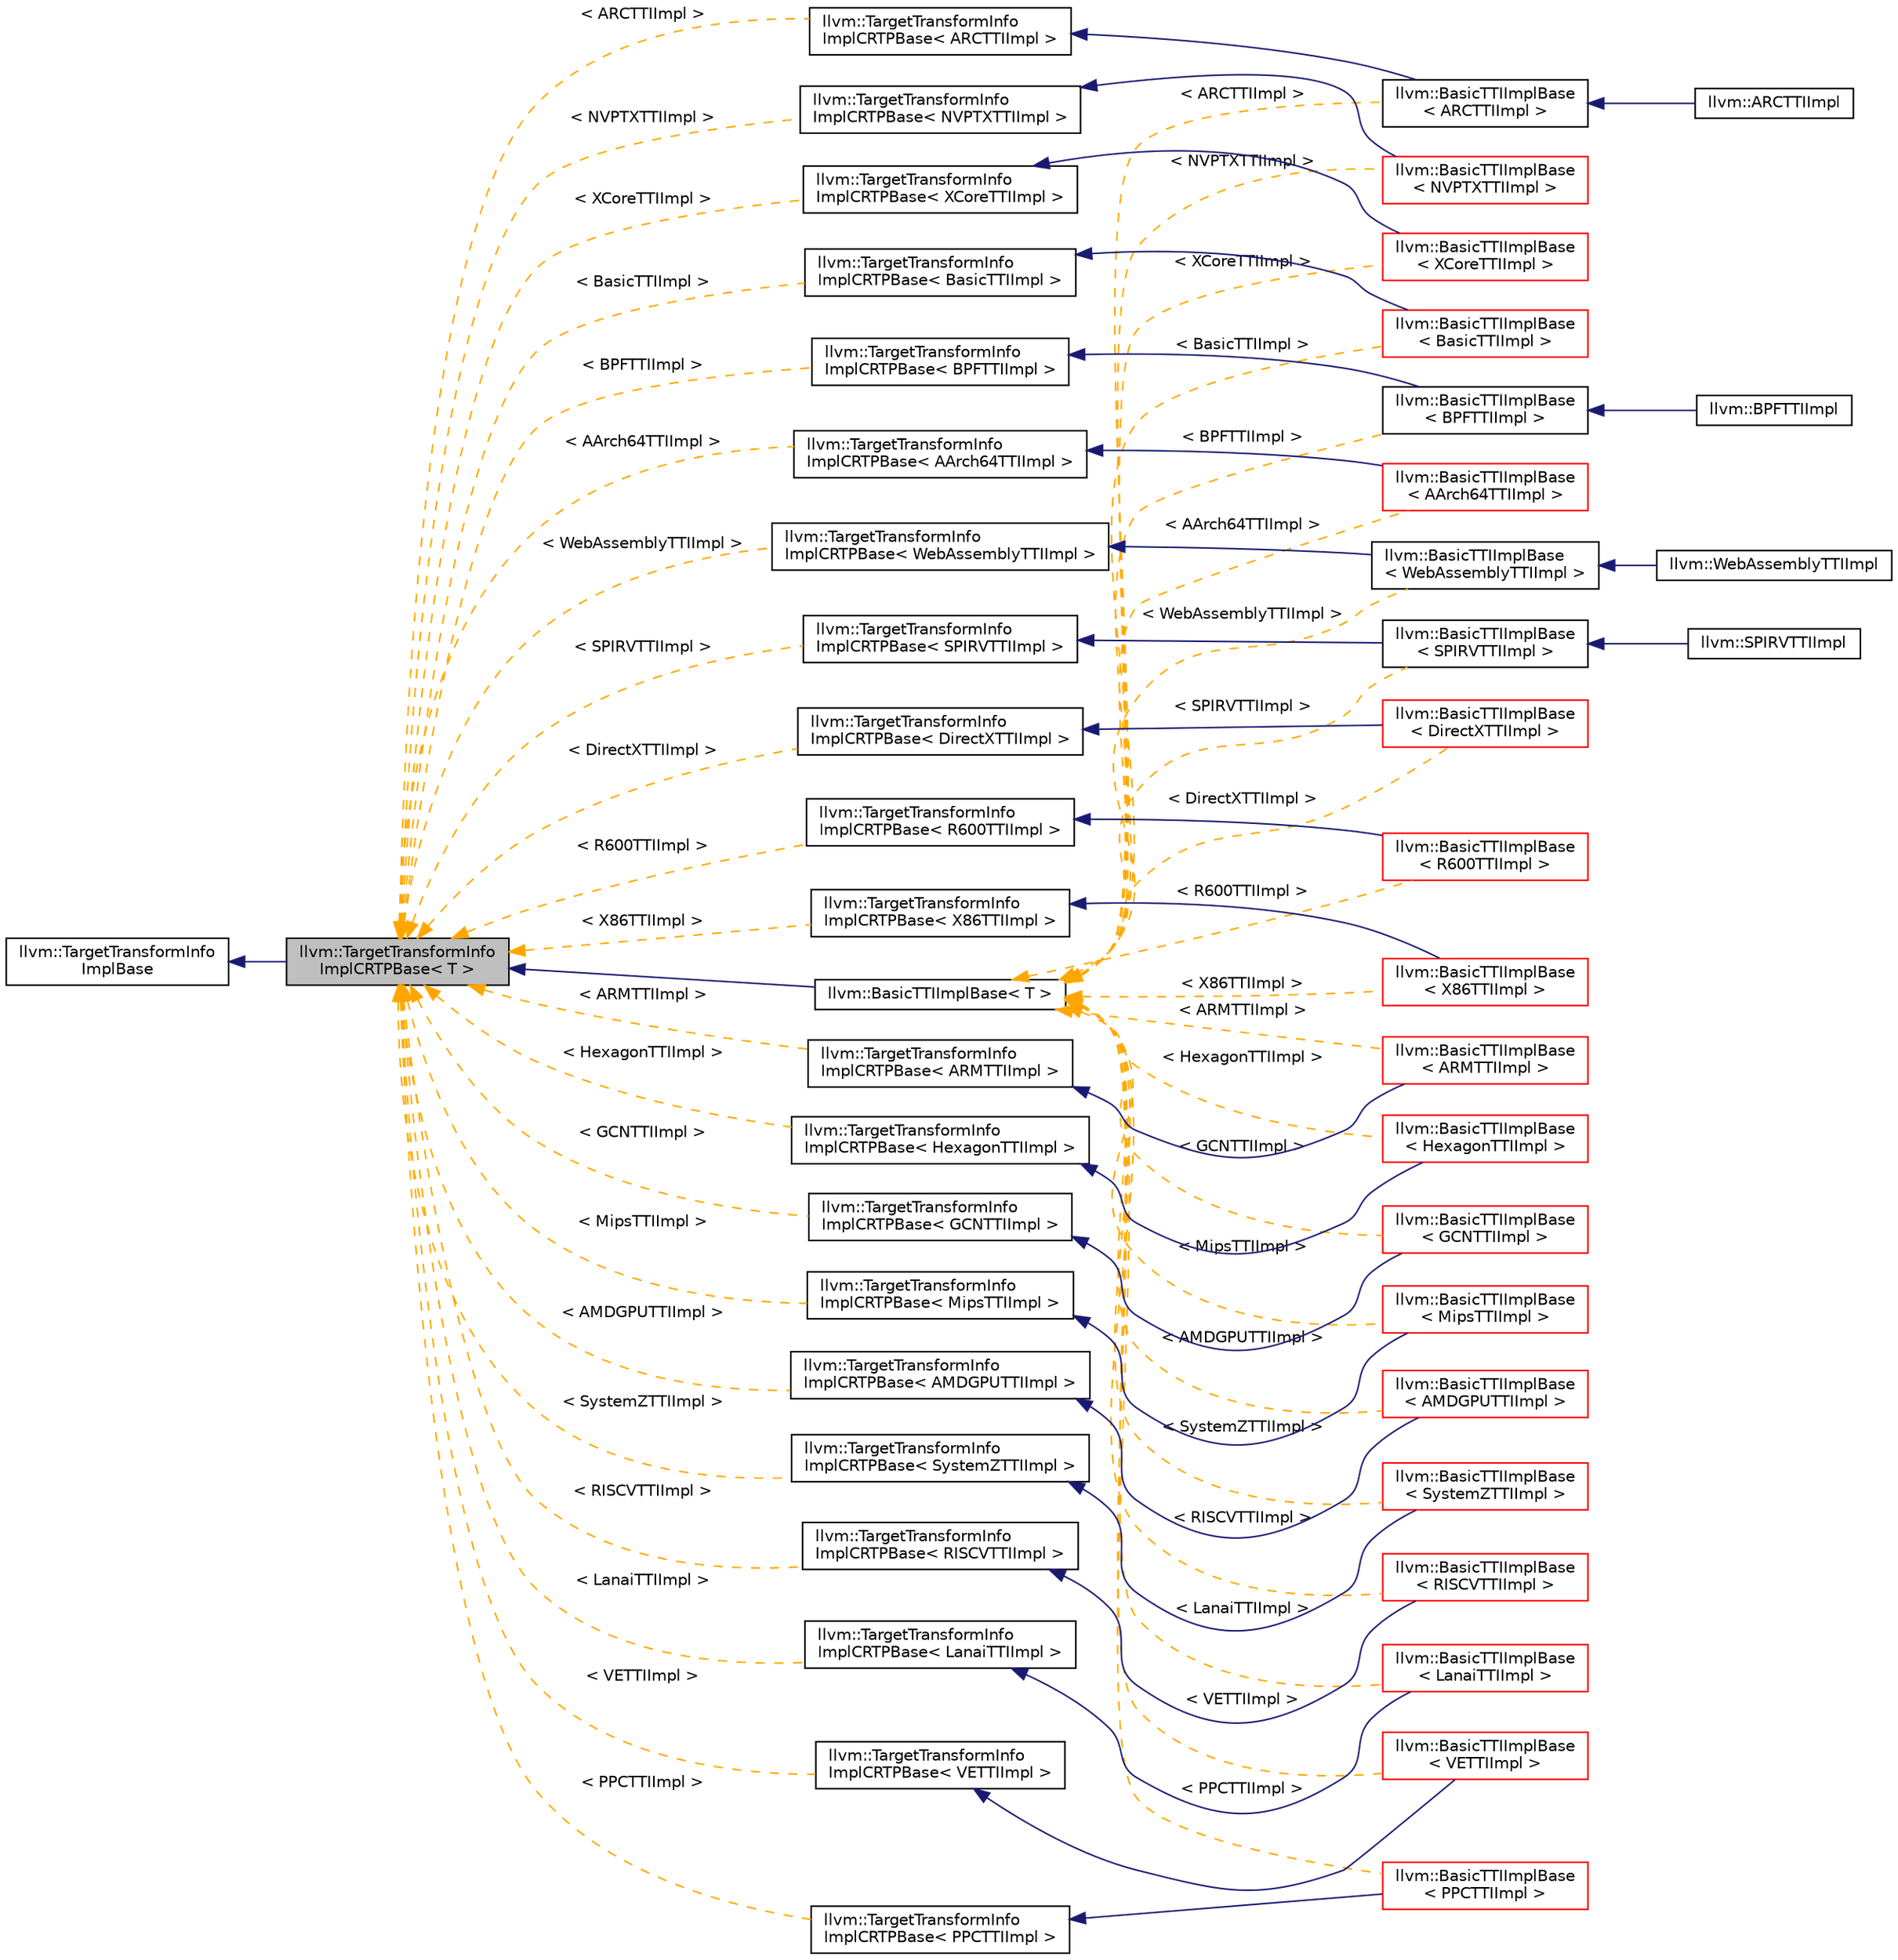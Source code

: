 digraph "llvm::TargetTransformInfoImplCRTPBase&lt; T &gt;"
{
 // LATEX_PDF_SIZE
  bgcolor="transparent";
  edge [fontname="Helvetica",fontsize="10",labelfontname="Helvetica",labelfontsize="10"];
  node [fontname="Helvetica",fontsize="10",shape=record];
  rankdir="LR";
  Node1 [label="llvm::TargetTransformInfo\lImplCRTPBase\< T \>",height=0.2,width=0.4,color="black", fillcolor="grey75", style="filled", fontcolor="black",tooltip="CRTP base class for use as a mix-in that aids implementing a TargetTransformInfo-compatible class."];
  Node2 -> Node1 [dir="back",color="midnightblue",fontsize="10",style="solid",fontname="Helvetica"];
  Node2 [label="llvm::TargetTransformInfo\lImplBase",height=0.2,width=0.4,color="black",URL="$classllvm_1_1TargetTransformInfoImplBase.html",tooltip="Base class for use as a mix-in that aids implementing a TargetTransformInfo-compatible class."];
  Node1 -> Node3 [dir="back",color="midnightblue",fontsize="10",style="solid",fontname="Helvetica"];
  Node3 [label="llvm::BasicTTIImplBase\< T \>",height=0.2,width=0.4,color="black",URL="$classllvm_1_1BasicTTIImplBase.html",tooltip="Base class which can be used to help build a TTI implementation."];
  Node3 -> Node4 [dir="back",color="orange",fontsize="10",style="dashed",label=" \< WebAssemblyTTIImpl \>" ,fontname="Helvetica"];
  Node4 [label="llvm::BasicTTIImplBase\l\< WebAssemblyTTIImpl \>",height=0.2,width=0.4,color="black",URL="$classllvm_1_1BasicTTIImplBase.html",tooltip=" "];
  Node4 -> Node5 [dir="back",color="midnightblue",fontsize="10",style="solid",fontname="Helvetica"];
  Node5 [label="llvm::WebAssemblyTTIImpl",height=0.2,width=0.4,color="black",URL="$classllvm_1_1WebAssemblyTTIImpl.html",tooltip=" "];
  Node3 -> Node6 [dir="back",color="orange",fontsize="10",style="dashed",label=" \< BPFTTIImpl \>" ,fontname="Helvetica"];
  Node6 [label="llvm::BasicTTIImplBase\l\< BPFTTIImpl \>",height=0.2,width=0.4,color="black",URL="$classllvm_1_1BasicTTIImplBase.html",tooltip=" "];
  Node6 -> Node7 [dir="back",color="midnightblue",fontsize="10",style="solid",fontname="Helvetica"];
  Node7 [label="llvm::BPFTTIImpl",height=0.2,width=0.4,color="black",URL="$classllvm_1_1BPFTTIImpl.html",tooltip=" "];
  Node3 -> Node8 [dir="back",color="orange",fontsize="10",style="dashed",label=" \< SPIRVTTIImpl \>" ,fontname="Helvetica"];
  Node8 [label="llvm::BasicTTIImplBase\l\< SPIRVTTIImpl \>",height=0.2,width=0.4,color="black",URL="$classllvm_1_1BasicTTIImplBase.html",tooltip=" "];
  Node8 -> Node9 [dir="back",color="midnightblue",fontsize="10",style="solid",fontname="Helvetica"];
  Node9 [label="llvm::SPIRVTTIImpl",height=0.2,width=0.4,color="black",URL="$classllvm_1_1SPIRVTTIImpl.html",tooltip=" "];
  Node3 -> Node10 [dir="back",color="orange",fontsize="10",style="dashed",label=" \< ARCTTIImpl \>" ,fontname="Helvetica"];
  Node10 [label="llvm::BasicTTIImplBase\l\< ARCTTIImpl \>",height=0.2,width=0.4,color="black",URL="$classllvm_1_1BasicTTIImplBase.html",tooltip=" "];
  Node10 -> Node11 [dir="back",color="midnightblue",fontsize="10",style="solid",fontname="Helvetica"];
  Node11 [label="llvm::ARCTTIImpl",height=0.2,width=0.4,color="black",URL="$classllvm_1_1ARCTTIImpl.html",tooltip=" "];
  Node3 -> Node12 [dir="back",color="orange",fontsize="10",style="dashed",label=" \< R600TTIImpl \>" ,fontname="Helvetica"];
  Node12 [label="llvm::BasicTTIImplBase\l\< R600TTIImpl \>",height=0.2,width=0.4,color="red",URL="$classllvm_1_1BasicTTIImplBase.html",tooltip=" "];
  Node3 -> Node14 [dir="back",color="orange",fontsize="10",style="dashed",label=" \< X86TTIImpl \>" ,fontname="Helvetica"];
  Node14 [label="llvm::BasicTTIImplBase\l\< X86TTIImpl \>",height=0.2,width=0.4,color="red",URL="$classllvm_1_1BasicTTIImplBase.html",tooltip=" "];
  Node3 -> Node16 [dir="back",color="orange",fontsize="10",style="dashed",label=" \< XCoreTTIImpl \>" ,fontname="Helvetica"];
  Node16 [label="llvm::BasicTTIImplBase\l\< XCoreTTIImpl \>",height=0.2,width=0.4,color="red",URL="$classllvm_1_1BasicTTIImplBase.html",tooltip=" "];
  Node3 -> Node18 [dir="back",color="orange",fontsize="10",style="dashed",label=" \< DirectXTTIImpl \>" ,fontname="Helvetica"];
  Node18 [label="llvm::BasicTTIImplBase\l\< DirectXTTIImpl \>",height=0.2,width=0.4,color="red",URL="$classllvm_1_1BasicTTIImplBase.html",tooltip=" "];
  Node3 -> Node20 [dir="back",color="orange",fontsize="10",style="dashed",label=" \< BasicTTIImpl \>" ,fontname="Helvetica"];
  Node20 [label="llvm::BasicTTIImplBase\l\< BasicTTIImpl \>",height=0.2,width=0.4,color="red",URL="$classllvm_1_1BasicTTIImplBase.html",tooltip=" "];
  Node3 -> Node22 [dir="back",color="orange",fontsize="10",style="dashed",label=" \< AArch64TTIImpl \>" ,fontname="Helvetica"];
  Node22 [label="llvm::BasicTTIImplBase\l\< AArch64TTIImpl \>",height=0.2,width=0.4,color="red",URL="$classllvm_1_1BasicTTIImplBase.html",tooltip=" "];
  Node3 -> Node24 [dir="back",color="orange",fontsize="10",style="dashed",label=" \< VETTIImpl \>" ,fontname="Helvetica"];
  Node24 [label="llvm::BasicTTIImplBase\l\< VETTIImpl \>",height=0.2,width=0.4,color="red",URL="$classllvm_1_1BasicTTIImplBase.html",tooltip=" "];
  Node3 -> Node26 [dir="back",color="orange",fontsize="10",style="dashed",label=" \< GCNTTIImpl \>" ,fontname="Helvetica"];
  Node26 [label="llvm::BasicTTIImplBase\l\< GCNTTIImpl \>",height=0.2,width=0.4,color="red",URL="$classllvm_1_1BasicTTIImplBase.html",tooltip=" "];
  Node3 -> Node28 [dir="back",color="orange",fontsize="10",style="dashed",label=" \< RISCVTTIImpl \>" ,fontname="Helvetica"];
  Node28 [label="llvm::BasicTTIImplBase\l\< RISCVTTIImpl \>",height=0.2,width=0.4,color="red",URL="$classllvm_1_1BasicTTIImplBase.html",tooltip=" "];
  Node3 -> Node30 [dir="back",color="orange",fontsize="10",style="dashed",label=" \< MipsTTIImpl \>" ,fontname="Helvetica"];
  Node30 [label="llvm::BasicTTIImplBase\l\< MipsTTIImpl \>",height=0.2,width=0.4,color="red",URL="$classllvm_1_1BasicTTIImplBase.html",tooltip=" "];
  Node3 -> Node32 [dir="back",color="orange",fontsize="10",style="dashed",label=" \< LanaiTTIImpl \>" ,fontname="Helvetica"];
  Node32 [label="llvm::BasicTTIImplBase\l\< LanaiTTIImpl \>",height=0.2,width=0.4,color="red",URL="$classllvm_1_1BasicTTIImplBase.html",tooltip=" "];
  Node3 -> Node34 [dir="back",color="orange",fontsize="10",style="dashed",label=" \< ARMTTIImpl \>" ,fontname="Helvetica"];
  Node34 [label="llvm::BasicTTIImplBase\l\< ARMTTIImpl \>",height=0.2,width=0.4,color="red",URL="$classllvm_1_1BasicTTIImplBase.html",tooltip=" "];
  Node3 -> Node36 [dir="back",color="orange",fontsize="10",style="dashed",label=" \< HexagonTTIImpl \>" ,fontname="Helvetica"];
  Node36 [label="llvm::BasicTTIImplBase\l\< HexagonTTIImpl \>",height=0.2,width=0.4,color="red",URL="$classllvm_1_1BasicTTIImplBase.html",tooltip=" "];
  Node3 -> Node38 [dir="back",color="orange",fontsize="10",style="dashed",label=" \< NVPTXTTIImpl \>" ,fontname="Helvetica"];
  Node38 [label="llvm::BasicTTIImplBase\l\< NVPTXTTIImpl \>",height=0.2,width=0.4,color="red",URL="$classllvm_1_1BasicTTIImplBase.html",tooltip=" "];
  Node3 -> Node40 [dir="back",color="orange",fontsize="10",style="dashed",label=" \< PPCTTIImpl \>" ,fontname="Helvetica"];
  Node40 [label="llvm::BasicTTIImplBase\l\< PPCTTIImpl \>",height=0.2,width=0.4,color="red",URL="$classllvm_1_1BasicTTIImplBase.html",tooltip=" "];
  Node3 -> Node42 [dir="back",color="orange",fontsize="10",style="dashed",label=" \< SystemZTTIImpl \>" ,fontname="Helvetica"];
  Node42 [label="llvm::BasicTTIImplBase\l\< SystemZTTIImpl \>",height=0.2,width=0.4,color="red",URL="$classllvm_1_1BasicTTIImplBase.html",tooltip=" "];
  Node3 -> Node44 [dir="back",color="orange",fontsize="10",style="dashed",label=" \< AMDGPUTTIImpl \>" ,fontname="Helvetica"];
  Node44 [label="llvm::BasicTTIImplBase\l\< AMDGPUTTIImpl \>",height=0.2,width=0.4,color="red",URL="$classllvm_1_1BasicTTIImplBase.html",tooltip=" "];
  Node1 -> Node46 [dir="back",color="orange",fontsize="10",style="dashed",label=" \< WebAssemblyTTIImpl \>" ,fontname="Helvetica"];
  Node46 [label="llvm::TargetTransformInfo\lImplCRTPBase\< WebAssemblyTTIImpl \>",height=0.2,width=0.4,color="black",URL="$classllvm_1_1TargetTransformInfoImplCRTPBase.html",tooltip=" "];
  Node46 -> Node4 [dir="back",color="midnightblue",fontsize="10",style="solid",fontname="Helvetica"];
  Node1 -> Node47 [dir="back",color="orange",fontsize="10",style="dashed",label=" \< BPFTTIImpl \>" ,fontname="Helvetica"];
  Node47 [label="llvm::TargetTransformInfo\lImplCRTPBase\< BPFTTIImpl \>",height=0.2,width=0.4,color="black",URL="$classllvm_1_1TargetTransformInfoImplCRTPBase.html",tooltip=" "];
  Node47 -> Node6 [dir="back",color="midnightblue",fontsize="10",style="solid",fontname="Helvetica"];
  Node1 -> Node48 [dir="back",color="orange",fontsize="10",style="dashed",label=" \< SPIRVTTIImpl \>" ,fontname="Helvetica"];
  Node48 [label="llvm::TargetTransformInfo\lImplCRTPBase\< SPIRVTTIImpl \>",height=0.2,width=0.4,color="black",URL="$classllvm_1_1TargetTransformInfoImplCRTPBase.html",tooltip=" "];
  Node48 -> Node8 [dir="back",color="midnightblue",fontsize="10",style="solid",fontname="Helvetica"];
  Node1 -> Node49 [dir="back",color="orange",fontsize="10",style="dashed",label=" \< ARCTTIImpl \>" ,fontname="Helvetica"];
  Node49 [label="llvm::TargetTransformInfo\lImplCRTPBase\< ARCTTIImpl \>",height=0.2,width=0.4,color="black",URL="$classllvm_1_1TargetTransformInfoImplCRTPBase.html",tooltip=" "];
  Node49 -> Node10 [dir="back",color="midnightblue",fontsize="10",style="solid",fontname="Helvetica"];
  Node1 -> Node50 [dir="back",color="orange",fontsize="10",style="dashed",label=" \< R600TTIImpl \>" ,fontname="Helvetica"];
  Node50 [label="llvm::TargetTransformInfo\lImplCRTPBase\< R600TTIImpl \>",height=0.2,width=0.4,color="black",URL="$classllvm_1_1TargetTransformInfoImplCRTPBase.html",tooltip=" "];
  Node50 -> Node12 [dir="back",color="midnightblue",fontsize="10",style="solid",fontname="Helvetica"];
  Node1 -> Node51 [dir="back",color="orange",fontsize="10",style="dashed",label=" \< X86TTIImpl \>" ,fontname="Helvetica"];
  Node51 [label="llvm::TargetTransformInfo\lImplCRTPBase\< X86TTIImpl \>",height=0.2,width=0.4,color="black",URL="$classllvm_1_1TargetTransformInfoImplCRTPBase.html",tooltip=" "];
  Node51 -> Node14 [dir="back",color="midnightblue",fontsize="10",style="solid",fontname="Helvetica"];
  Node1 -> Node52 [dir="back",color="orange",fontsize="10",style="dashed",label=" \< XCoreTTIImpl \>" ,fontname="Helvetica"];
  Node52 [label="llvm::TargetTransformInfo\lImplCRTPBase\< XCoreTTIImpl \>",height=0.2,width=0.4,color="black",URL="$classllvm_1_1TargetTransformInfoImplCRTPBase.html",tooltip=" "];
  Node52 -> Node16 [dir="back",color="midnightblue",fontsize="10",style="solid",fontname="Helvetica"];
  Node1 -> Node53 [dir="back",color="orange",fontsize="10",style="dashed",label=" \< DirectXTTIImpl \>" ,fontname="Helvetica"];
  Node53 [label="llvm::TargetTransformInfo\lImplCRTPBase\< DirectXTTIImpl \>",height=0.2,width=0.4,color="black",URL="$classllvm_1_1TargetTransformInfoImplCRTPBase.html",tooltip=" "];
  Node53 -> Node18 [dir="back",color="midnightblue",fontsize="10",style="solid",fontname="Helvetica"];
  Node1 -> Node54 [dir="back",color="orange",fontsize="10",style="dashed",label=" \< BasicTTIImpl \>" ,fontname="Helvetica"];
  Node54 [label="llvm::TargetTransformInfo\lImplCRTPBase\< BasicTTIImpl \>",height=0.2,width=0.4,color="black",URL="$classllvm_1_1TargetTransformInfoImplCRTPBase.html",tooltip=" "];
  Node54 -> Node20 [dir="back",color="midnightblue",fontsize="10",style="solid",fontname="Helvetica"];
  Node1 -> Node55 [dir="back",color="orange",fontsize="10",style="dashed",label=" \< AArch64TTIImpl \>" ,fontname="Helvetica"];
  Node55 [label="llvm::TargetTransformInfo\lImplCRTPBase\< AArch64TTIImpl \>",height=0.2,width=0.4,color="black",URL="$classllvm_1_1TargetTransformInfoImplCRTPBase.html",tooltip=" "];
  Node55 -> Node22 [dir="back",color="midnightblue",fontsize="10",style="solid",fontname="Helvetica"];
  Node1 -> Node56 [dir="back",color="orange",fontsize="10",style="dashed",label=" \< VETTIImpl \>" ,fontname="Helvetica"];
  Node56 [label="llvm::TargetTransformInfo\lImplCRTPBase\< VETTIImpl \>",height=0.2,width=0.4,color="black",URL="$classllvm_1_1TargetTransformInfoImplCRTPBase.html",tooltip=" "];
  Node56 -> Node24 [dir="back",color="midnightblue",fontsize="10",style="solid",fontname="Helvetica"];
  Node1 -> Node57 [dir="back",color="orange",fontsize="10",style="dashed",label=" \< GCNTTIImpl \>" ,fontname="Helvetica"];
  Node57 [label="llvm::TargetTransformInfo\lImplCRTPBase\< GCNTTIImpl \>",height=0.2,width=0.4,color="black",URL="$classllvm_1_1TargetTransformInfoImplCRTPBase.html",tooltip=" "];
  Node57 -> Node26 [dir="back",color="midnightblue",fontsize="10",style="solid",fontname="Helvetica"];
  Node1 -> Node58 [dir="back",color="orange",fontsize="10",style="dashed",label=" \< RISCVTTIImpl \>" ,fontname="Helvetica"];
  Node58 [label="llvm::TargetTransformInfo\lImplCRTPBase\< RISCVTTIImpl \>",height=0.2,width=0.4,color="black",URL="$classllvm_1_1TargetTransformInfoImplCRTPBase.html",tooltip=" "];
  Node58 -> Node28 [dir="back",color="midnightblue",fontsize="10",style="solid",fontname="Helvetica"];
  Node1 -> Node59 [dir="back",color="orange",fontsize="10",style="dashed",label=" \< MipsTTIImpl \>" ,fontname="Helvetica"];
  Node59 [label="llvm::TargetTransformInfo\lImplCRTPBase\< MipsTTIImpl \>",height=0.2,width=0.4,color="black",URL="$classllvm_1_1TargetTransformInfoImplCRTPBase.html",tooltip=" "];
  Node59 -> Node30 [dir="back",color="midnightblue",fontsize="10",style="solid",fontname="Helvetica"];
  Node1 -> Node60 [dir="back",color="orange",fontsize="10",style="dashed",label=" \< LanaiTTIImpl \>" ,fontname="Helvetica"];
  Node60 [label="llvm::TargetTransformInfo\lImplCRTPBase\< LanaiTTIImpl \>",height=0.2,width=0.4,color="black",URL="$classllvm_1_1TargetTransformInfoImplCRTPBase.html",tooltip=" "];
  Node60 -> Node32 [dir="back",color="midnightblue",fontsize="10",style="solid",fontname="Helvetica"];
  Node1 -> Node61 [dir="back",color="orange",fontsize="10",style="dashed",label=" \< ARMTTIImpl \>" ,fontname="Helvetica"];
  Node61 [label="llvm::TargetTransformInfo\lImplCRTPBase\< ARMTTIImpl \>",height=0.2,width=0.4,color="black",URL="$classllvm_1_1TargetTransformInfoImplCRTPBase.html",tooltip=" "];
  Node61 -> Node34 [dir="back",color="midnightblue",fontsize="10",style="solid",fontname="Helvetica"];
  Node1 -> Node62 [dir="back",color="orange",fontsize="10",style="dashed",label=" \< HexagonTTIImpl \>" ,fontname="Helvetica"];
  Node62 [label="llvm::TargetTransformInfo\lImplCRTPBase\< HexagonTTIImpl \>",height=0.2,width=0.4,color="black",URL="$classllvm_1_1TargetTransformInfoImplCRTPBase.html",tooltip=" "];
  Node62 -> Node36 [dir="back",color="midnightblue",fontsize="10",style="solid",fontname="Helvetica"];
  Node1 -> Node63 [dir="back",color="orange",fontsize="10",style="dashed",label=" \< NVPTXTTIImpl \>" ,fontname="Helvetica"];
  Node63 [label="llvm::TargetTransformInfo\lImplCRTPBase\< NVPTXTTIImpl \>",height=0.2,width=0.4,color="black",URL="$classllvm_1_1TargetTransformInfoImplCRTPBase.html",tooltip=" "];
  Node63 -> Node38 [dir="back",color="midnightblue",fontsize="10",style="solid",fontname="Helvetica"];
  Node1 -> Node64 [dir="back",color="orange",fontsize="10",style="dashed",label=" \< PPCTTIImpl \>" ,fontname="Helvetica"];
  Node64 [label="llvm::TargetTransformInfo\lImplCRTPBase\< PPCTTIImpl \>",height=0.2,width=0.4,color="black",URL="$classllvm_1_1TargetTransformInfoImplCRTPBase.html",tooltip=" "];
  Node64 -> Node40 [dir="back",color="midnightblue",fontsize="10",style="solid",fontname="Helvetica"];
  Node1 -> Node65 [dir="back",color="orange",fontsize="10",style="dashed",label=" \< SystemZTTIImpl \>" ,fontname="Helvetica"];
  Node65 [label="llvm::TargetTransformInfo\lImplCRTPBase\< SystemZTTIImpl \>",height=0.2,width=0.4,color="black",URL="$classllvm_1_1TargetTransformInfoImplCRTPBase.html",tooltip=" "];
  Node65 -> Node42 [dir="back",color="midnightblue",fontsize="10",style="solid",fontname="Helvetica"];
  Node1 -> Node66 [dir="back",color="orange",fontsize="10",style="dashed",label=" \< AMDGPUTTIImpl \>" ,fontname="Helvetica"];
  Node66 [label="llvm::TargetTransformInfo\lImplCRTPBase\< AMDGPUTTIImpl \>",height=0.2,width=0.4,color="black",URL="$classllvm_1_1TargetTransformInfoImplCRTPBase.html",tooltip=" "];
  Node66 -> Node44 [dir="back",color="midnightblue",fontsize="10",style="solid",fontname="Helvetica"];
}
